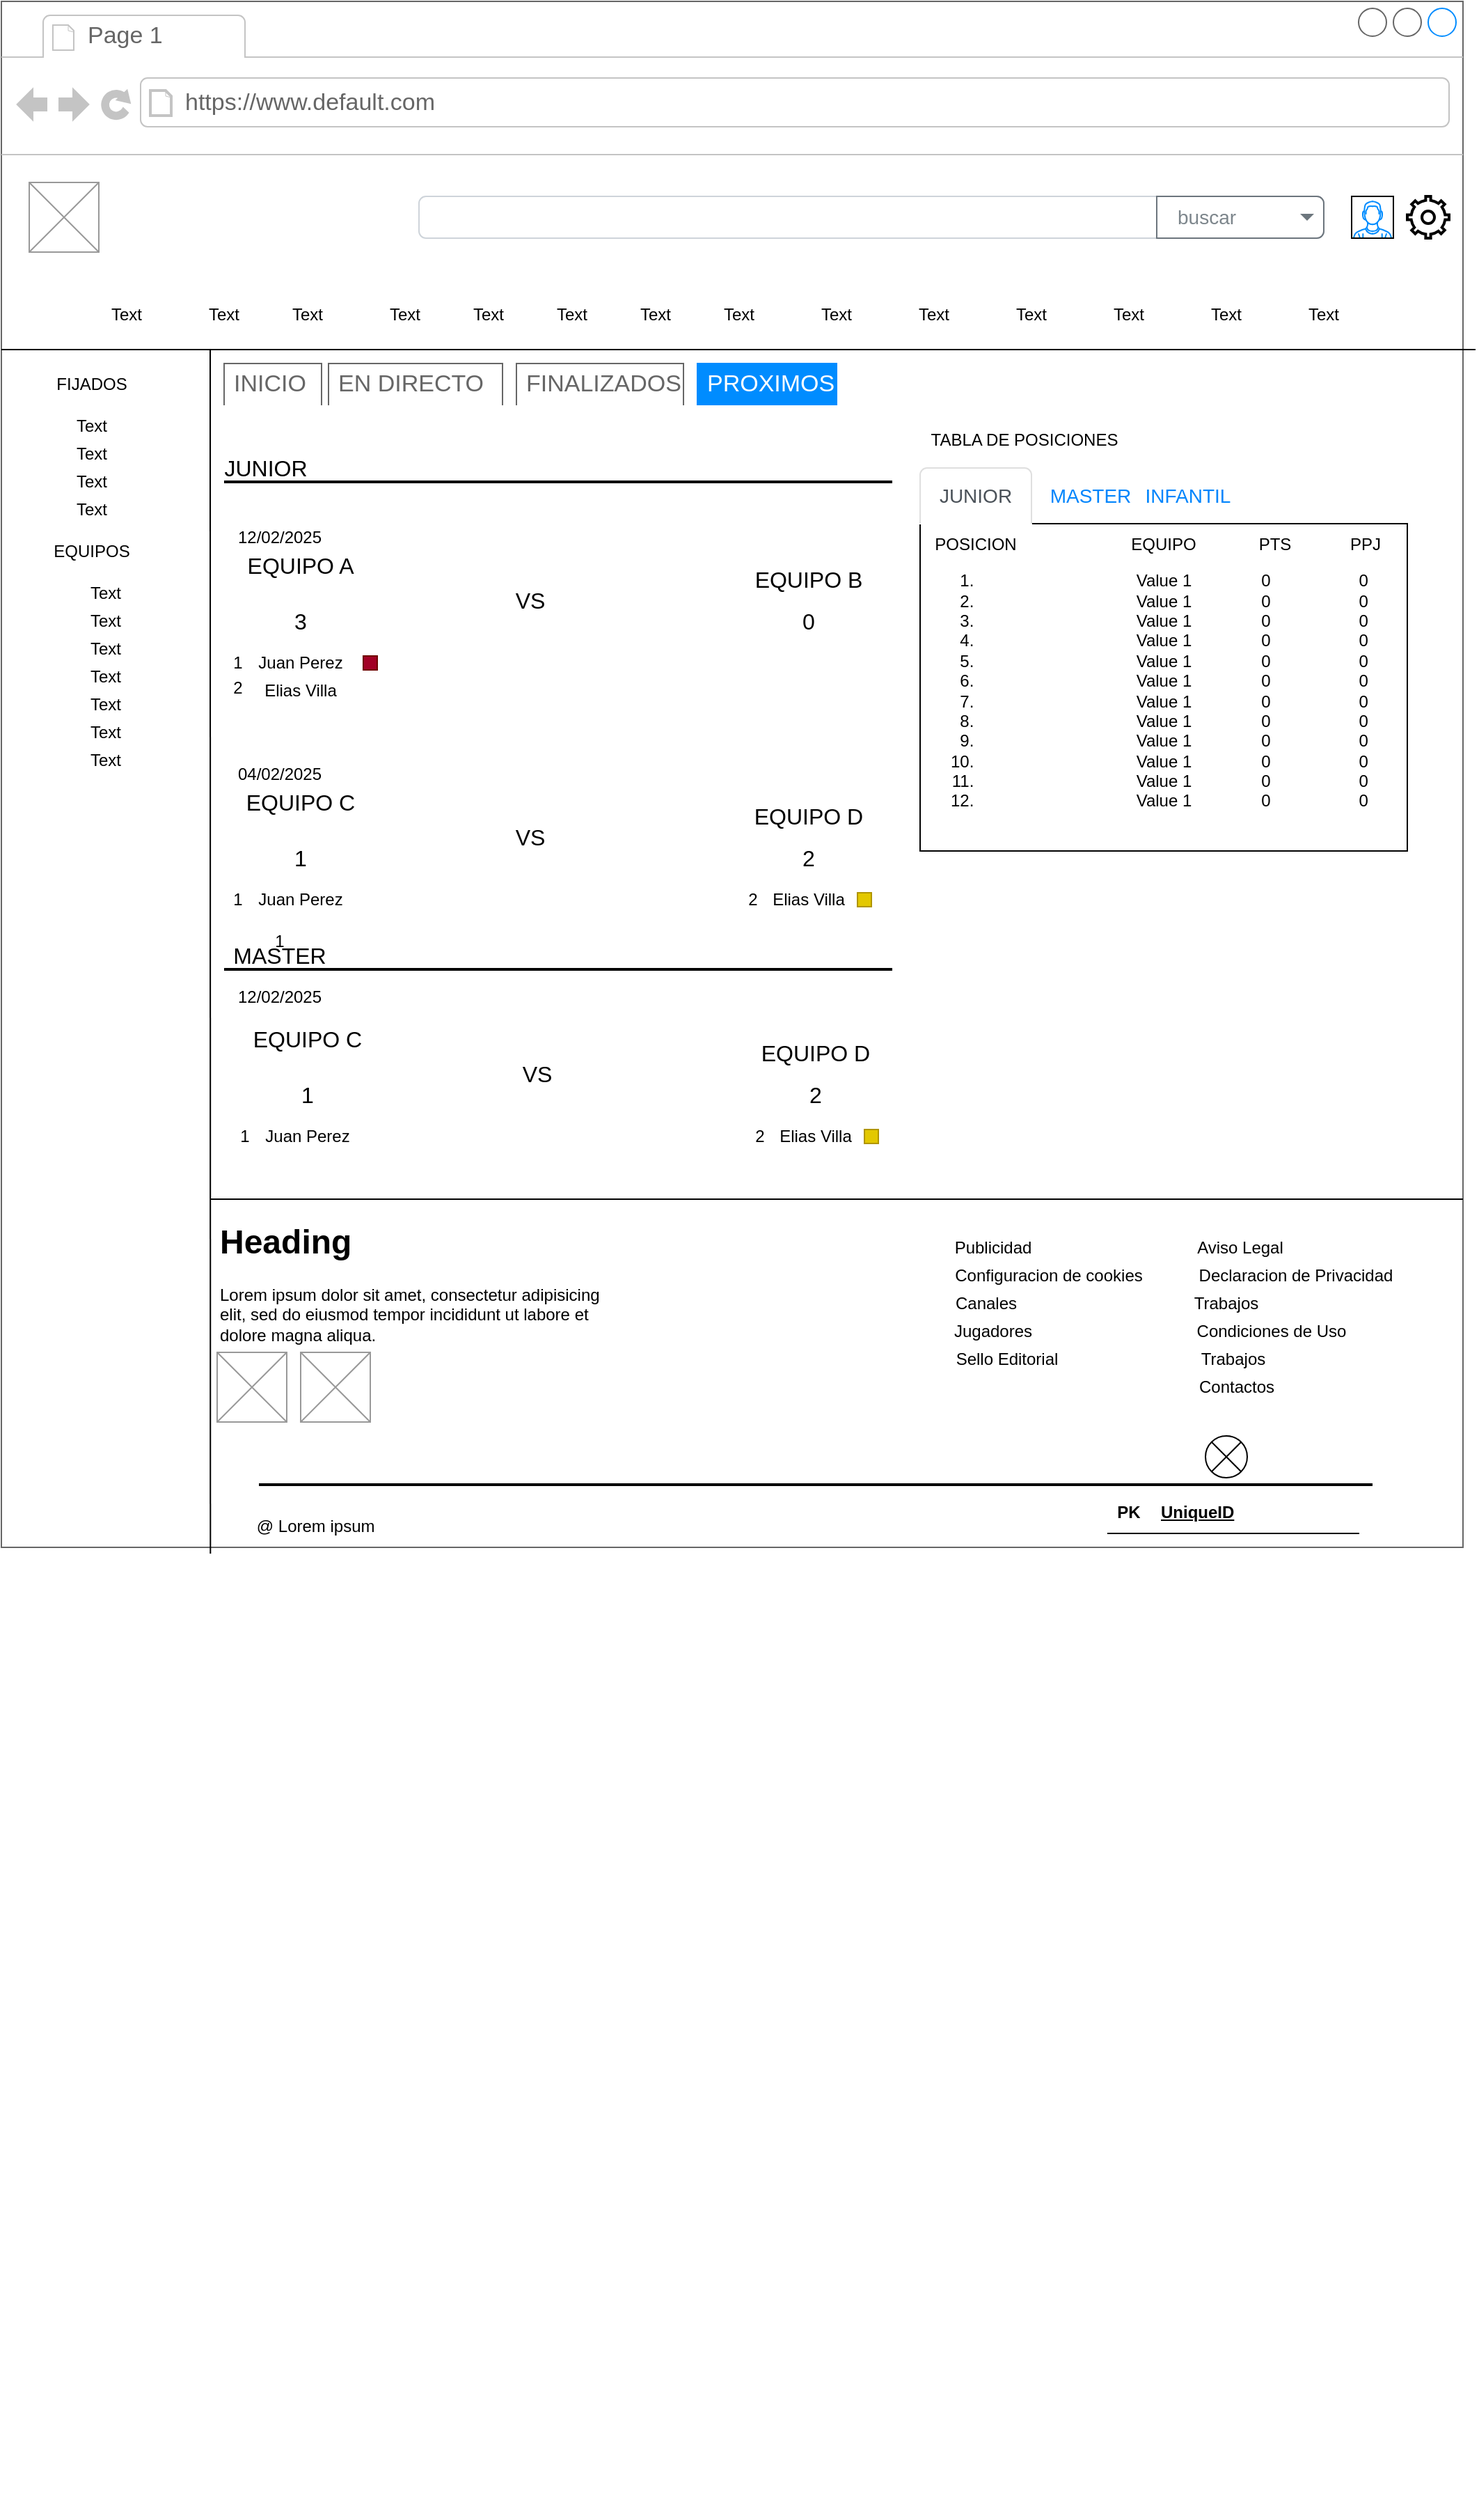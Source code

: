 <mxfile version="25.0.2">
  <diagram name="Page-1" id="2cc2dc42-3aac-f2a9-1cec-7a8b7cbee084">
    <mxGraphModel dx="1091" dy="688" grid="1" gridSize="10" guides="1" tooltips="1" connect="1" arrows="1" fold="1" page="1" pageScale="1" pageWidth="1100" pageHeight="850" background="#ffffff" math="0" shadow="0">
      <root>
        <mxCell id="0" />
        <mxCell id="1" parent="0" />
        <mxCell id="7026571954dc6520-1" value="" style="strokeWidth=1;shadow=0;dashed=0;align=center;html=1;shape=mxgraph.mockup.containers.browserWindow;rSize=0;strokeColor=#666666;mainText=,;recursiveResize=0;rounded=0;labelBackgroundColor=none;fontFamily=Verdana;fontSize=12" parent="1" vertex="1">
          <mxGeometry x="30" width="1050" height="1110" as="geometry" />
        </mxCell>
        <mxCell id="7026571954dc6520-2" value="Page 1" style="strokeWidth=1;shadow=0;dashed=0;align=center;html=1;shape=mxgraph.mockup.containers.anchor;fontSize=17;fontColor=#666666;align=left;" parent="7026571954dc6520-1" vertex="1">
          <mxGeometry x="60" y="12" width="110" height="26" as="geometry" />
        </mxCell>
        <mxCell id="7026571954dc6520-3" value="https://www.default.com" style="strokeWidth=1;shadow=0;dashed=0;align=center;html=1;shape=mxgraph.mockup.containers.anchor;rSize=0;fontSize=17;fontColor=#666666;align=left;" parent="7026571954dc6520-1" vertex="1">
          <mxGeometry x="130" y="60" width="250" height="26" as="geometry" />
        </mxCell>
        <mxCell id="J-Y7H0dTVJ3gCG0rteRI-6" value="" style="verticalLabelPosition=bottom;shadow=0;dashed=0;align=center;html=1;verticalAlign=top;strokeWidth=1;shape=mxgraph.mockup.graphics.simpleIcon;strokeColor=#999999;" parent="7026571954dc6520-1" vertex="1">
          <mxGeometry x="20" y="130" width="50" height="50" as="geometry" />
        </mxCell>
        <mxCell id="J-Y7H0dTVJ3gCG0rteRI-8" value="" style="html=1;shadow=0;dashed=0;shape=mxgraph.bootstrap.rrect;rSize=5;strokeColor=#CED4DA;html=1;whiteSpace=wrap;fillColor=#FFFFFF;fontColor=#7D868C;align=left;spacing=15;spacingLeft=40;fontSize=14;" parent="7026571954dc6520-1" vertex="1">
          <mxGeometry x="300" y="140" width="650" height="30" as="geometry" />
        </mxCell>
        <mxCell id="J-Y7H0dTVJ3gCG0rteRI-9" value="buscar" style="html=1;shadow=0;dashed=0;shape=mxgraph.bootstrap.rightButton;strokeColor=#6C757D;gradientColor=inherit;fontColor=inherit;fillColor=inherit;rSize=5;perimeter=none;whiteSpace=wrap;resizeHeight=1;fontSize=14;align=left;spacing=15;" parent="J-Y7H0dTVJ3gCG0rteRI-8" vertex="1">
          <mxGeometry x="1" width="120" height="30" relative="1" as="geometry">
            <mxPoint x="-120" as="offset" />
          </mxGeometry>
        </mxCell>
        <mxCell id="J-Y7H0dTVJ3gCG0rteRI-10" value="" style="shape=triangle;direction=south;fillColor=#6C767D;strokeColor=none;perimeter=none;" parent="J-Y7H0dTVJ3gCG0rteRI-9" vertex="1">
          <mxGeometry x="1" y="0.5" width="10" height="5" relative="1" as="geometry">
            <mxPoint x="-17" y="-2.5" as="offset" />
          </mxGeometry>
        </mxCell>
        <mxCell id="J-Y7H0dTVJ3gCG0rteRI-11" value="" style="html=1;verticalLabelPosition=bottom;align=center;labelBackgroundColor=#ffffff;verticalAlign=top;strokeWidth=2;shadow=0;dashed=0;shape=mxgraph.ios7.icons.settings;" parent="7026571954dc6520-1" vertex="1">
          <mxGeometry x="1010" y="140" width="30" height="30" as="geometry" />
        </mxCell>
        <mxCell id="J-Y7H0dTVJ3gCG0rteRI-12" value="" style="verticalLabelPosition=bottom;shadow=0;dashed=0;align=center;html=1;verticalAlign=top;strokeWidth=1;shape=mxgraph.mockup.containers.userMale;strokeColor2=#008cff;gradientColor=none;" parent="7026571954dc6520-1" vertex="1">
          <mxGeometry x="970" y="140" width="30" height="30" as="geometry" />
        </mxCell>
        <mxCell id="J-Y7H0dTVJ3gCG0rteRI-13" value="Text" style="text;html=1;align=center;verticalAlign=middle;whiteSpace=wrap;rounded=0;" parent="7026571954dc6520-1" vertex="1">
          <mxGeometry x="60" y="210" width="60" height="30" as="geometry" />
        </mxCell>
        <mxCell id="J-Y7H0dTVJ3gCG0rteRI-14" value="" style="endArrow=none;html=1;rounded=0;exitX=0.999;exitY=0.244;exitDx=0;exitDy=0;exitPerimeter=0;" parent="7026571954dc6520-1" edge="1">
          <mxGeometry width="50" height="50" relative="1" as="geometry">
            <mxPoint x="1059" y="250" as="sourcePoint" />
            <mxPoint y="250" as="targetPoint" />
          </mxGeometry>
        </mxCell>
        <mxCell id="J-Y7H0dTVJ3gCG0rteRI-15" value="Text" style="text;html=1;align=center;verticalAlign=middle;whiteSpace=wrap;rounded=0;" parent="7026571954dc6520-1" vertex="1">
          <mxGeometry x="130" y="210" width="60" height="30" as="geometry" />
        </mxCell>
        <mxCell id="J-Y7H0dTVJ3gCG0rteRI-16" value="Text" style="text;html=1;align=center;verticalAlign=middle;whiteSpace=wrap;rounded=0;" parent="7026571954dc6520-1" vertex="1">
          <mxGeometry x="190" y="210" width="60" height="30" as="geometry" />
        </mxCell>
        <mxCell id="J-Y7H0dTVJ3gCG0rteRI-17" value="Text" style="text;html=1;align=center;verticalAlign=middle;whiteSpace=wrap;rounded=0;" parent="7026571954dc6520-1" vertex="1">
          <mxGeometry x="260" y="210" width="60" height="30" as="geometry" />
        </mxCell>
        <mxCell id="J-Y7H0dTVJ3gCG0rteRI-18" value="Text" style="text;html=1;align=center;verticalAlign=middle;whiteSpace=wrap;rounded=0;" parent="7026571954dc6520-1" vertex="1">
          <mxGeometry x="320" y="210" width="60" height="30" as="geometry" />
        </mxCell>
        <mxCell id="J-Y7H0dTVJ3gCG0rteRI-19" value="Text" style="text;html=1;align=center;verticalAlign=middle;whiteSpace=wrap;rounded=0;" parent="7026571954dc6520-1" vertex="1">
          <mxGeometry x="380" y="210" width="60" height="30" as="geometry" />
        </mxCell>
        <mxCell id="J-Y7H0dTVJ3gCG0rteRI-20" value="Text" style="text;html=1;align=center;verticalAlign=middle;whiteSpace=wrap;rounded=0;" parent="7026571954dc6520-1" vertex="1">
          <mxGeometry x="440" y="210" width="60" height="30" as="geometry" />
        </mxCell>
        <mxCell id="J-Y7H0dTVJ3gCG0rteRI-21" value="Text" style="text;html=1;align=center;verticalAlign=middle;whiteSpace=wrap;rounded=0;" parent="7026571954dc6520-1" vertex="1">
          <mxGeometry x="500" y="210" width="60" height="30" as="geometry" />
        </mxCell>
        <mxCell id="J-Y7H0dTVJ3gCG0rteRI-22" value="Text" style="text;html=1;align=center;verticalAlign=middle;whiteSpace=wrap;rounded=0;" parent="7026571954dc6520-1" vertex="1">
          <mxGeometry x="570" y="210" width="60" height="30" as="geometry" />
        </mxCell>
        <mxCell id="J-Y7H0dTVJ3gCG0rteRI-23" value="Text" style="text;html=1;align=center;verticalAlign=middle;whiteSpace=wrap;rounded=0;" parent="7026571954dc6520-1" vertex="1">
          <mxGeometry x="640" y="210" width="60" height="30" as="geometry" />
        </mxCell>
        <mxCell id="J-Y7H0dTVJ3gCG0rteRI-24" value="Text" style="text;html=1;align=center;verticalAlign=middle;whiteSpace=wrap;rounded=0;" parent="7026571954dc6520-1" vertex="1">
          <mxGeometry x="710" y="210" width="60" height="30" as="geometry" />
        </mxCell>
        <mxCell id="J-Y7H0dTVJ3gCG0rteRI-47" value="Text" style="text;html=1;align=center;verticalAlign=middle;whiteSpace=wrap;rounded=0;" parent="7026571954dc6520-1" vertex="1">
          <mxGeometry x="780" y="210" width="60" height="30" as="geometry" />
        </mxCell>
        <mxCell id="J-Y7H0dTVJ3gCG0rteRI-48" value="Text" style="text;html=1;align=center;verticalAlign=middle;whiteSpace=wrap;rounded=0;" parent="7026571954dc6520-1" vertex="1">
          <mxGeometry x="850" y="210" width="60" height="30" as="geometry" />
        </mxCell>
        <mxCell id="J-Y7H0dTVJ3gCG0rteRI-49" value="Text" style="text;html=1;align=center;verticalAlign=middle;whiteSpace=wrap;rounded=0;" parent="7026571954dc6520-1" vertex="1">
          <mxGeometry x="920" y="210" width="60" height="30" as="geometry" />
        </mxCell>
        <mxCell id="J-Y7H0dTVJ3gCG0rteRI-50" value="" style="endArrow=none;html=1;rounded=0;exitX=0.143;exitY=1.004;exitDx=0;exitDy=0;exitPerimeter=0;" parent="7026571954dc6520-1" source="7026571954dc6520-1" edge="1">
          <mxGeometry width="50" height="50" relative="1" as="geometry">
            <mxPoint x="160" y="840" as="sourcePoint" />
            <mxPoint x="150" y="250" as="targetPoint" />
          </mxGeometry>
        </mxCell>
        <mxCell id="J-Y7H0dTVJ3gCG0rteRI-51" value="EQUIPOS" style="text;html=1;align=center;verticalAlign=middle;whiteSpace=wrap;rounded=0;" parent="7026571954dc6520-1" vertex="1">
          <mxGeometry x="35" y="380" width="60" height="30" as="geometry" />
        </mxCell>
        <mxCell id="J-Y7H0dTVJ3gCG0rteRI-52" value="FIJADOS" style="text;html=1;align=center;verticalAlign=middle;whiteSpace=wrap;rounded=0;" parent="7026571954dc6520-1" vertex="1">
          <mxGeometry x="35" y="260" width="60" height="30" as="geometry" />
        </mxCell>
        <mxCell id="J-Y7H0dTVJ3gCG0rteRI-53" value="Text" style="text;html=1;align=center;verticalAlign=middle;whiteSpace=wrap;rounded=0;" parent="7026571954dc6520-1" vertex="1">
          <mxGeometry x="35" y="290" width="60" height="30" as="geometry" />
        </mxCell>
        <mxCell id="J-Y7H0dTVJ3gCG0rteRI-54" value="Text" style="text;html=1;align=center;verticalAlign=middle;whiteSpace=wrap;rounded=0;" parent="7026571954dc6520-1" vertex="1">
          <mxGeometry x="35" y="310" width="60" height="30" as="geometry" />
        </mxCell>
        <mxCell id="J-Y7H0dTVJ3gCG0rteRI-55" value="Text" style="text;html=1;align=center;verticalAlign=middle;whiteSpace=wrap;rounded=0;" parent="7026571954dc6520-1" vertex="1">
          <mxGeometry x="35" y="330" width="60" height="30" as="geometry" />
        </mxCell>
        <mxCell id="J-Y7H0dTVJ3gCG0rteRI-56" value="Text" style="text;html=1;align=center;verticalAlign=middle;whiteSpace=wrap;rounded=0;" parent="7026571954dc6520-1" vertex="1">
          <mxGeometry x="35" y="350" width="60" height="30" as="geometry" />
        </mxCell>
        <mxCell id="J-Y7H0dTVJ3gCG0rteRI-57" value="Text" style="text;html=1;align=center;verticalAlign=middle;whiteSpace=wrap;rounded=0;" parent="7026571954dc6520-1" vertex="1">
          <mxGeometry x="45" y="410" width="60" height="30" as="geometry" />
        </mxCell>
        <mxCell id="J-Y7H0dTVJ3gCG0rteRI-58" value="Text" style="text;html=1;align=center;verticalAlign=middle;whiteSpace=wrap;rounded=0;" parent="7026571954dc6520-1" vertex="1">
          <mxGeometry x="45" y="430" width="60" height="30" as="geometry" />
        </mxCell>
        <mxCell id="J-Y7H0dTVJ3gCG0rteRI-59" value="Text" style="text;html=1;align=center;verticalAlign=middle;whiteSpace=wrap;rounded=0;" parent="7026571954dc6520-1" vertex="1">
          <mxGeometry x="45" y="450" width="60" height="30" as="geometry" />
        </mxCell>
        <mxCell id="J-Y7H0dTVJ3gCG0rteRI-60" value="Text" style="text;html=1;align=center;verticalAlign=middle;whiteSpace=wrap;rounded=0;" parent="7026571954dc6520-1" vertex="1">
          <mxGeometry x="45" y="470" width="60" height="30" as="geometry" />
        </mxCell>
        <mxCell id="J-Y7H0dTVJ3gCG0rteRI-61" value="Text" style="text;html=1;align=center;verticalAlign=middle;whiteSpace=wrap;rounded=0;" parent="7026571954dc6520-1" vertex="1">
          <mxGeometry x="45" y="490" width="60" height="30" as="geometry" />
        </mxCell>
        <mxCell id="J-Y7H0dTVJ3gCG0rteRI-62" value="Text" style="text;html=1;align=center;verticalAlign=middle;whiteSpace=wrap;rounded=0;" parent="7026571954dc6520-1" vertex="1">
          <mxGeometry x="45" y="510" width="60" height="30" as="geometry" />
        </mxCell>
        <mxCell id="J-Y7H0dTVJ3gCG0rteRI-63" value="Text" style="text;html=1;align=center;verticalAlign=middle;whiteSpace=wrap;rounded=0;" parent="7026571954dc6520-1" vertex="1">
          <mxGeometry x="45" y="530" width="60" height="30" as="geometry" />
        </mxCell>
        <mxCell id="J-Y7H0dTVJ3gCG0rteRI-110" value="INICIO" style="strokeWidth=1;shadow=0;dashed=0;align=center;html=1;shape=mxgraph.mockup.forms.uRect;fontSize=17;fontColor=#666666;align=left;spacingLeft=5;strokeColor=#666666;" parent="7026571954dc6520-1" vertex="1">
          <mxGeometry x="160" y="260" width="70" height="30" as="geometry" />
        </mxCell>
        <mxCell id="J-Y7H0dTVJ3gCG0rteRI-111" value="PROXIMOS" style="strokeWidth=1;shadow=0;dashed=0;align=center;html=1;shape=mxgraph.mockup.forms.uRect;fontSize=17;fontColor=#ffffff;align=left;spacingLeft=5;strokeColor=#008cff;fillColor=#008cff;" parent="7026571954dc6520-1" vertex="1">
          <mxGeometry x="500" y="260" width="100" height="30" as="geometry" />
        </mxCell>
        <mxCell id="J-Y7H0dTVJ3gCG0rteRI-112" value="EN DIRECTO" style="strokeWidth=1;shadow=0;dashed=0;align=center;html=1;shape=mxgraph.mockup.forms.uRect;fontSize=17;fontColor=#666666;align=left;spacingLeft=5;strokeColor=#666666;" parent="7026571954dc6520-1" vertex="1">
          <mxGeometry x="235" y="260" width="125" height="30" as="geometry" />
        </mxCell>
        <mxCell id="J-Y7H0dTVJ3gCG0rteRI-113" value="FINALIZADOS" style="strokeWidth=1;shadow=0;dashed=0;align=center;html=1;shape=mxgraph.mockup.forms.uRect;fontSize=17;fontColor=#666666;align=left;spacingLeft=5;strokeColor=#666666;" parent="7026571954dc6520-1" vertex="1">
          <mxGeometry x="370" y="260" width="120" height="30" as="geometry" />
        </mxCell>
        <mxCell id="J-Y7H0dTVJ3gCG0rteRI-121" value="" style="rounded=0;whiteSpace=wrap;html=1;" parent="7026571954dc6520-1" vertex="1">
          <mxGeometry x="660" y="375" width="350" height="235" as="geometry" />
        </mxCell>
        <mxCell id="J-Y7H0dTVJ3gCG0rteRI-122" value="TABLA DE POSICIONES" style="text;html=1;align=center;verticalAlign=middle;whiteSpace=wrap;rounded=0;" parent="7026571954dc6520-1" vertex="1">
          <mxGeometry x="660" y="300" width="150" height="30" as="geometry" />
        </mxCell>
        <mxCell id="J-Y7H0dTVJ3gCG0rteRI-125" value="INFANTIL" style="strokeColor=none;fillColor=none;rSize=5;perimeter=none;whiteSpace=wrap;resizeWidth=1;align=center;spacing=20;fontSize=14;fontColor=#0085FC;" parent="7026571954dc6520-1" vertex="1">
          <mxGeometry x="820" y="335" width="65" height="40" as="geometry" />
        </mxCell>
        <mxCell id="J-Y7H0dTVJ3gCG0rteRI-124" value="MASTER" style="strokeColor=none;fillColor=none;rSize=5;perimeter=none;whiteSpace=wrap;resizeWidth=1;align=center;spacing=20;fontSize=14;fontColor=#0085FC;" parent="7026571954dc6520-1" vertex="1">
          <mxGeometry x="745" y="335" width="75" height="40" as="geometry" />
        </mxCell>
        <mxCell id="J-Y7H0dTVJ3gCG0rteRI-123" value="JUNIOR" style="html=1;shadow=0;dashed=0;shape=mxgraph.bootstrap.tabTop;strokeColor=#DFDFDF;fillColor=#ffffff;rSize=5;perimeter=none;whiteSpace=wrap;resizeWidth=1;align=center;spacing=20;fontSize=14;fontColor=#4B5259;" parent="7026571954dc6520-1" vertex="1">
          <mxGeometry x="660" y="335" width="80" height="40" as="geometry" />
        </mxCell>
        <mxCell id="J-Y7H0dTVJ3gCG0rteRI-128" value="&lt;ol&gt;&lt;li&gt;&amp;nbsp; &amp;nbsp; &amp;nbsp; &amp;nbsp; &amp;nbsp; &amp;nbsp; &amp;nbsp; &amp;nbsp; &amp;nbsp; &amp;nbsp; &amp;nbsp; &amp;nbsp; &amp;nbsp; &amp;nbsp; &amp;nbsp; &amp;nbsp; &amp;nbsp; Value 1&amp;nbsp; &amp;nbsp; &amp;nbsp; &amp;nbsp; &amp;nbsp; &amp;nbsp; &amp;nbsp; &amp;nbsp;0&amp;nbsp; &amp;nbsp; &amp;nbsp; &amp;nbsp; &amp;nbsp; &amp;nbsp; &amp;nbsp; &amp;nbsp; &amp;nbsp; &amp;nbsp;0&amp;nbsp;&amp;nbsp;&lt;/li&gt;&lt;li&gt;&amp;nbsp; &amp;nbsp; &amp;nbsp; &amp;nbsp; &amp;nbsp; &amp;nbsp; &amp;nbsp; &amp;nbsp; &amp;nbsp; &amp;nbsp; &amp;nbsp; &amp;nbsp; &amp;nbsp; &amp;nbsp; &amp;nbsp; &amp;nbsp; &amp;nbsp; Value 1&amp;nbsp; &amp;nbsp; &amp;nbsp; &amp;nbsp; &amp;nbsp; &amp;nbsp; &amp;nbsp; &amp;nbsp;0&amp;nbsp; &amp;nbsp; &amp;nbsp; &amp;nbsp; &amp;nbsp; &amp;nbsp; &amp;nbsp; &amp;nbsp; &amp;nbsp; &amp;nbsp;0&lt;br&gt;&lt;/li&gt;&lt;li&gt;&amp;nbsp; &amp;nbsp; &amp;nbsp; &amp;nbsp; &amp;nbsp; &amp;nbsp; &amp;nbsp; &amp;nbsp; &amp;nbsp; &amp;nbsp; &amp;nbsp; &amp;nbsp; &amp;nbsp; &amp;nbsp; &amp;nbsp; &amp;nbsp; &amp;nbsp; Value 1&amp;nbsp; &amp;nbsp; &amp;nbsp; &amp;nbsp; &amp;nbsp; &amp;nbsp; &amp;nbsp; &amp;nbsp;0&amp;nbsp; &amp;nbsp; &amp;nbsp; &amp;nbsp; &amp;nbsp; &amp;nbsp; &amp;nbsp; &amp;nbsp; &amp;nbsp; &amp;nbsp;0&lt;br&gt;&lt;/li&gt;&lt;li&gt;&amp;nbsp; &amp;nbsp; &amp;nbsp; &amp;nbsp; &amp;nbsp; &amp;nbsp; &amp;nbsp; &amp;nbsp; &amp;nbsp; &amp;nbsp; &amp;nbsp; &amp;nbsp; &amp;nbsp; &amp;nbsp; &amp;nbsp; &amp;nbsp; &amp;nbsp; Value 1&amp;nbsp; &amp;nbsp; &amp;nbsp; &amp;nbsp; &amp;nbsp; &amp;nbsp; &amp;nbsp; &amp;nbsp;0&amp;nbsp; &amp;nbsp; &amp;nbsp; &amp;nbsp; &amp;nbsp; &amp;nbsp; &amp;nbsp; &amp;nbsp; &amp;nbsp; &amp;nbsp;0&lt;br&gt;&lt;/li&gt;&lt;li&gt;&amp;nbsp; &amp;nbsp; &amp;nbsp; &amp;nbsp; &amp;nbsp; &amp;nbsp; &amp;nbsp; &amp;nbsp; &amp;nbsp; &amp;nbsp; &amp;nbsp; &amp;nbsp; &amp;nbsp; &amp;nbsp; &amp;nbsp; &amp;nbsp; &amp;nbsp; Value 1&amp;nbsp; &amp;nbsp; &amp;nbsp; &amp;nbsp; &amp;nbsp; &amp;nbsp; &amp;nbsp; &amp;nbsp;0&amp;nbsp; &amp;nbsp; &amp;nbsp; &amp;nbsp; &amp;nbsp; &amp;nbsp; &amp;nbsp; &amp;nbsp; &amp;nbsp; &amp;nbsp;0&lt;br&gt;&lt;/li&gt;&lt;li&gt;&amp;nbsp; &amp;nbsp; &amp;nbsp; &amp;nbsp; &amp;nbsp; &amp;nbsp; &amp;nbsp; &amp;nbsp; &amp;nbsp; &amp;nbsp; &amp;nbsp; &amp;nbsp; &amp;nbsp; &amp;nbsp; &amp;nbsp; &amp;nbsp; &amp;nbsp; Value 1&amp;nbsp; &amp;nbsp; &amp;nbsp; &amp;nbsp; &amp;nbsp; &amp;nbsp; &amp;nbsp; &amp;nbsp;0&amp;nbsp; &amp;nbsp; &amp;nbsp; &amp;nbsp; &amp;nbsp; &amp;nbsp; &amp;nbsp; &amp;nbsp; &amp;nbsp; &amp;nbsp;0&lt;br&gt;&lt;/li&gt;&lt;li&gt;&amp;nbsp; &amp;nbsp; &amp;nbsp; &amp;nbsp; &amp;nbsp; &amp;nbsp; &amp;nbsp; &amp;nbsp; &amp;nbsp; &amp;nbsp; &amp;nbsp; &amp;nbsp; &amp;nbsp; &amp;nbsp; &amp;nbsp; &amp;nbsp; &amp;nbsp; Value 1&amp;nbsp; &amp;nbsp; &amp;nbsp; &amp;nbsp; &amp;nbsp; &amp;nbsp; &amp;nbsp; &amp;nbsp;0&amp;nbsp; &amp;nbsp; &amp;nbsp; &amp;nbsp; &amp;nbsp; &amp;nbsp; &amp;nbsp; &amp;nbsp; &amp;nbsp; &amp;nbsp;0&lt;br&gt;&lt;/li&gt;&lt;li&gt;&amp;nbsp; &amp;nbsp; &amp;nbsp; &amp;nbsp; &amp;nbsp; &amp;nbsp; &amp;nbsp; &amp;nbsp; &amp;nbsp; &amp;nbsp; &amp;nbsp; &amp;nbsp; &amp;nbsp; &amp;nbsp; &amp;nbsp; &amp;nbsp; &amp;nbsp; Value 1&amp;nbsp; &amp;nbsp; &amp;nbsp; &amp;nbsp; &amp;nbsp; &amp;nbsp; &amp;nbsp; &amp;nbsp;0&amp;nbsp; &amp;nbsp; &amp;nbsp; &amp;nbsp; &amp;nbsp; &amp;nbsp; &amp;nbsp; &amp;nbsp; &amp;nbsp; &amp;nbsp;0&lt;br&gt;&lt;/li&gt;&lt;li&gt;&amp;nbsp; &amp;nbsp; &amp;nbsp; &amp;nbsp; &amp;nbsp; &amp;nbsp; &amp;nbsp; &amp;nbsp; &amp;nbsp; &amp;nbsp; &amp;nbsp; &amp;nbsp; &amp;nbsp; &amp;nbsp; &amp;nbsp; &amp;nbsp; &amp;nbsp; Value 1&amp;nbsp; &amp;nbsp; &amp;nbsp; &amp;nbsp; &amp;nbsp; &amp;nbsp; &amp;nbsp; &amp;nbsp;0&amp;nbsp; &amp;nbsp; &amp;nbsp; &amp;nbsp; &amp;nbsp; &amp;nbsp; &amp;nbsp; &amp;nbsp; &amp;nbsp; &amp;nbsp;0&lt;br&gt;&lt;/li&gt;&lt;li&gt;&amp;nbsp; &amp;nbsp; &amp;nbsp; &amp;nbsp; &amp;nbsp; &amp;nbsp; &amp;nbsp; &amp;nbsp; &amp;nbsp; &amp;nbsp; &amp;nbsp; &amp;nbsp; &amp;nbsp; &amp;nbsp; &amp;nbsp; &amp;nbsp; &amp;nbsp; Value 1&amp;nbsp; &amp;nbsp; &amp;nbsp; &amp;nbsp; &amp;nbsp; &amp;nbsp; &amp;nbsp; &amp;nbsp;0&amp;nbsp; &amp;nbsp; &amp;nbsp; &amp;nbsp; &amp;nbsp; &amp;nbsp; &amp;nbsp; &amp;nbsp; &amp;nbsp; &amp;nbsp;0&lt;br&gt;&lt;/li&gt;&lt;li&gt;&amp;nbsp; &amp;nbsp; &amp;nbsp; &amp;nbsp; &amp;nbsp; &amp;nbsp; &amp;nbsp; &amp;nbsp; &amp;nbsp; &amp;nbsp; &amp;nbsp; &amp;nbsp; &amp;nbsp; &amp;nbsp; &amp;nbsp; &amp;nbsp; &amp;nbsp; Value 1&amp;nbsp; &amp;nbsp; &amp;nbsp; &amp;nbsp; &amp;nbsp; &amp;nbsp; &amp;nbsp; &amp;nbsp;0&amp;nbsp; &amp;nbsp; &amp;nbsp; &amp;nbsp; &amp;nbsp; &amp;nbsp; &amp;nbsp; &amp;nbsp; &amp;nbsp; &amp;nbsp;0&lt;br&gt;&lt;/li&gt;&lt;li&gt;&amp;nbsp; &amp;nbsp; &amp;nbsp; &amp;nbsp; &amp;nbsp; &amp;nbsp; &amp;nbsp; &amp;nbsp; &amp;nbsp; &amp;nbsp; &amp;nbsp; &amp;nbsp; &amp;nbsp; &amp;nbsp; &amp;nbsp; &amp;nbsp; &amp;nbsp; Value 1&amp;nbsp; &amp;nbsp; &amp;nbsp; &amp;nbsp; &amp;nbsp; &amp;nbsp; &amp;nbsp; &amp;nbsp;0&amp;nbsp; &amp;nbsp; &amp;nbsp; &amp;nbsp; &amp;nbsp; &amp;nbsp; &amp;nbsp; &amp;nbsp; &amp;nbsp; &amp;nbsp;0&lt;br&gt;&lt;/li&gt;&lt;/ol&gt;" style="text;strokeColor=none;fillColor=none;html=1;whiteSpace=wrap;verticalAlign=middle;overflow=hidden;" parent="7026571954dc6520-1" vertex="1">
          <mxGeometry x="660" y="380" width="340" height="230" as="geometry" />
        </mxCell>
        <mxCell id="J-Y7H0dTVJ3gCG0rteRI-129" value="POSICION" style="text;html=1;align=center;verticalAlign=middle;whiteSpace=wrap;rounded=0;" parent="7026571954dc6520-1" vertex="1">
          <mxGeometry x="670" y="375" width="60" height="30" as="geometry" />
        </mxCell>
        <mxCell id="J-Y7H0dTVJ3gCG0rteRI-130" value="EQUIPO" style="text;html=1;align=center;verticalAlign=middle;whiteSpace=wrap;rounded=0;" parent="7026571954dc6520-1" vertex="1">
          <mxGeometry x="805" y="375" width="60" height="30" as="geometry" />
        </mxCell>
        <mxCell id="J-Y7H0dTVJ3gCG0rteRI-131" value="PTS" style="text;html=1;align=center;verticalAlign=middle;whiteSpace=wrap;rounded=0;" parent="7026571954dc6520-1" vertex="1">
          <mxGeometry x="885" y="375" width="60" height="30" as="geometry" />
        </mxCell>
        <mxCell id="J-Y7H0dTVJ3gCG0rteRI-132" value="PPJ" style="text;html=1;align=center;verticalAlign=middle;whiteSpace=wrap;rounded=0;" parent="7026571954dc6520-1" vertex="1">
          <mxGeometry x="950" y="375" width="60" height="30" as="geometry" />
        </mxCell>
        <mxCell id="J-Y7H0dTVJ3gCG0rteRI-245" value="" style="endArrow=none;html=1;rounded=0;" parent="7026571954dc6520-1" edge="1">
          <mxGeometry width="50" height="50" relative="1" as="geometry">
            <mxPoint x="150" y="860" as="sourcePoint" />
            <mxPoint x="1050" y="860" as="targetPoint" />
          </mxGeometry>
        </mxCell>
        <mxCell id="J-Y7H0dTVJ3gCG0rteRI-247" value="&lt;h1 style=&quot;margin-top: 0px;&quot;&gt;Heading&lt;/h1&gt;&lt;p&gt;Lorem ipsum dolor sit amet, consectetur adipisicing elit, sed do eiusmod tempor incididunt ut labore et dolore magna aliqua.&lt;/p&gt;" style="text;html=1;whiteSpace=wrap;overflow=hidden;rounded=0;" parent="7026571954dc6520-1" vertex="1">
          <mxGeometry x="155" y="870" width="280" height="120" as="geometry" />
        </mxCell>
        <mxCell id="J-Y7H0dTVJ3gCG0rteRI-248" value="" style="verticalLabelPosition=bottom;shadow=0;dashed=0;align=center;html=1;verticalAlign=top;strokeWidth=1;shape=mxgraph.mockup.graphics.simpleIcon;strokeColor=#999999;" parent="7026571954dc6520-1" vertex="1">
          <mxGeometry x="155" y="970" width="50" height="50" as="geometry" />
        </mxCell>
        <mxCell id="J-Y7H0dTVJ3gCG0rteRI-249" value="" style="verticalLabelPosition=bottom;shadow=0;dashed=0;align=center;html=1;verticalAlign=top;strokeWidth=1;shape=mxgraph.mockup.graphics.simpleIcon;strokeColor=#999999;" parent="7026571954dc6520-1" vertex="1">
          <mxGeometry x="215" y="970" width="50" height="50" as="geometry" />
        </mxCell>
        <mxCell id="J-Y7H0dTVJ3gCG0rteRI-251" value="Publicidad" style="text;html=1;align=center;verticalAlign=middle;whiteSpace=wrap;rounded=0;" parent="7026571954dc6520-1" vertex="1">
          <mxGeometry x="680" y="880" width="65" height="30" as="geometry" />
        </mxCell>
        <mxCell id="J-Y7H0dTVJ3gCG0rteRI-252" value="Configuracion de cookies" style="text;html=1;align=center;verticalAlign=middle;whiteSpace=wrap;rounded=0;" parent="7026571954dc6520-1" vertex="1">
          <mxGeometry x="680" y="900" width="145" height="30" as="geometry" />
        </mxCell>
        <mxCell id="J-Y7H0dTVJ3gCG0rteRI-253" value="Canales" style="text;html=1;align=center;verticalAlign=middle;whiteSpace=wrap;rounded=0;" parent="7026571954dc6520-1" vertex="1">
          <mxGeometry x="680" y="920" width="55" height="30" as="geometry" />
        </mxCell>
        <mxCell id="J-Y7H0dTVJ3gCG0rteRI-254" value="Jugadores" style="text;html=1;align=center;verticalAlign=middle;whiteSpace=wrap;rounded=0;" parent="7026571954dc6520-1" vertex="1">
          <mxGeometry x="680" y="940" width="65" height="30" as="geometry" />
        </mxCell>
        <mxCell id="J-Y7H0dTVJ3gCG0rteRI-255" value="Sello Editorial" style="text;html=1;align=center;verticalAlign=middle;whiteSpace=wrap;rounded=0;" parent="7026571954dc6520-1" vertex="1">
          <mxGeometry x="680" y="960" width="85" height="30" as="geometry" />
        </mxCell>
        <mxCell id="J-Y7H0dTVJ3gCG0rteRI-256" value="Aviso Legal" style="text;html=1;align=center;verticalAlign=middle;whiteSpace=wrap;rounded=0;" parent="7026571954dc6520-1" vertex="1">
          <mxGeometry x="855" y="880" width="70" height="30" as="geometry" />
        </mxCell>
        <mxCell id="J-Y7H0dTVJ3gCG0rteRI-257" value="Declaracion de Privacidad" style="text;html=1;align=center;verticalAlign=middle;whiteSpace=wrap;rounded=0;" parent="7026571954dc6520-1" vertex="1">
          <mxGeometry x="855" y="900" width="150" height="30" as="geometry" />
        </mxCell>
        <mxCell id="J-Y7H0dTVJ3gCG0rteRI-258" value="Trabajos" style="text;html=1;align=center;verticalAlign=middle;whiteSpace=wrap;rounded=0;" parent="7026571954dc6520-1" vertex="1">
          <mxGeometry x="855" y="920" width="50" height="30" as="geometry" />
        </mxCell>
        <mxCell id="J-Y7H0dTVJ3gCG0rteRI-259" value="Condiciones de Uso" style="text;html=1;align=center;verticalAlign=middle;whiteSpace=wrap;rounded=0;" parent="7026571954dc6520-1" vertex="1">
          <mxGeometry x="855" y="940" width="115" height="30" as="geometry" />
        </mxCell>
        <mxCell id="J-Y7H0dTVJ3gCG0rteRI-260" value="Trabajos" style="text;html=1;align=center;verticalAlign=middle;whiteSpace=wrap;rounded=0;" parent="7026571954dc6520-1" vertex="1">
          <mxGeometry x="860" y="960" width="50" height="30" as="geometry" />
        </mxCell>
        <mxCell id="J-Y7H0dTVJ3gCG0rteRI-261" value="Contactos" style="text;html=1;align=center;verticalAlign=middle;whiteSpace=wrap;rounded=0;" parent="7026571954dc6520-1" vertex="1">
          <mxGeometry x="860" y="980" width="55" height="30" as="geometry" />
        </mxCell>
        <mxCell id="J-Y7H0dTVJ3gCG0rteRI-262" value="" style="verticalLabelPosition=bottom;verticalAlign=top;html=1;shape=mxgraph.flowchart.or;" parent="7026571954dc6520-1" vertex="1">
          <mxGeometry x="865" y="1030" width="30" height="30" as="geometry" />
        </mxCell>
        <mxCell id="J-Y7H0dTVJ3gCG0rteRI-263" value="" style="line;strokeWidth=2;html=1;" parent="7026571954dc6520-1" vertex="1">
          <mxGeometry x="185" y="1060" width="800" height="10" as="geometry" />
        </mxCell>
        <mxCell id="J-Y7H0dTVJ3gCG0rteRI-264" value="&lt;span style=&quot;text-align: left;&quot;&gt;@ Lorem ipsum&amp;nbsp;&lt;/span&gt;" style="text;html=1;align=center;verticalAlign=middle;whiteSpace=wrap;rounded=0;" parent="7026571954dc6520-1" vertex="1">
          <mxGeometry x="180" y="1080" width="95" height="30" as="geometry" />
        </mxCell>
        <mxCell id="J-Y7H0dTVJ3gCG0rteRI-265" value="" style="shape=table;startSize=0;container=1;collapsible=1;childLayout=tableLayout;fixedRows=1;rowLines=0;fontStyle=0;align=center;resizeLast=1;strokeColor=none;fillColor=none;collapsible=0;" parent="7026571954dc6520-1" vertex="1">
          <mxGeometry x="795" y="1070" width="180" height="30" as="geometry" />
        </mxCell>
        <mxCell id="J-Y7H0dTVJ3gCG0rteRI-266" value="" style="shape=tableRow;horizontal=0;startSize=0;swimlaneHead=0;swimlaneBody=0;fillColor=none;collapsible=0;dropTarget=0;points=[[0,0.5],[1,0.5]];portConstraint=eastwest;top=0;left=0;right=0;bottom=1;" parent="J-Y7H0dTVJ3gCG0rteRI-265" vertex="1">
          <mxGeometry width="180" height="30" as="geometry" />
        </mxCell>
        <mxCell id="J-Y7H0dTVJ3gCG0rteRI-267" value="PK" style="shape=partialRectangle;connectable=0;fillColor=none;top=0;left=0;bottom=0;right=0;fontStyle=1;overflow=hidden;whiteSpace=wrap;html=1;" parent="J-Y7H0dTVJ3gCG0rteRI-266" vertex="1">
          <mxGeometry width="30" height="30" as="geometry">
            <mxRectangle width="30" height="30" as="alternateBounds" />
          </mxGeometry>
        </mxCell>
        <mxCell id="J-Y7H0dTVJ3gCG0rteRI-268" value="UniqueID" style="shape=partialRectangle;connectable=0;fillColor=none;top=0;left=0;bottom=0;right=0;align=left;spacingLeft=6;fontStyle=5;overflow=hidden;whiteSpace=wrap;html=1;" parent="J-Y7H0dTVJ3gCG0rteRI-266" vertex="1">
          <mxGeometry x="30" width="150" height="30" as="geometry">
            <mxRectangle width="150" height="30" as="alternateBounds" />
          </mxGeometry>
        </mxCell>
        <mxCell id="J-Y7H0dTVJ3gCG0rteRI-281" value="&lt;h1 style=&quot;margin-top: 0px;&quot;&gt;&lt;br&gt;&lt;/h1&gt;" style="text;html=1;whiteSpace=wrap;overflow=hidden;rounded=0;" parent="7026571954dc6520-1" vertex="1">
          <mxGeometry x="230" y="1660" width="180" height="120" as="geometry" />
        </mxCell>
        <mxCell id="J-Y7H0dTVJ3gCG0rteRI-283" value="&lt;h1 style=&quot;margin-top: 0px;&quot;&gt;&lt;br&gt;&lt;/h1&gt;" style="text;html=1;whiteSpace=wrap;overflow=hidden;rounded=0;" parent="7026571954dc6520-1" vertex="1">
          <mxGeometry x="435" y="1670" width="180" height="120" as="geometry" />
        </mxCell>
        <mxCell id="Oz8TfK4kT-FRKvT7_30r-1" value="&lt;font style=&quot;font-size: 16px;&quot;&gt;JUNIOR&lt;/font&gt;" style="text;html=1;align=center;verticalAlign=middle;whiteSpace=wrap;rounded=0;" vertex="1" parent="7026571954dc6520-1">
          <mxGeometry x="160" y="320" width="60" height="30" as="geometry" />
        </mxCell>
        <mxCell id="Oz8TfK4kT-FRKvT7_30r-2" value="" style="line;strokeWidth=2;html=1;" vertex="1" parent="7026571954dc6520-1">
          <mxGeometry x="160" y="340" width="480" height="10" as="geometry" />
        </mxCell>
        <mxCell id="Oz8TfK4kT-FRKvT7_30r-3" value="&lt;font style=&quot;font-size: 16px;&quot;&gt;EQUIPO A&lt;/font&gt;" style="text;html=1;align=center;verticalAlign=middle;whiteSpace=wrap;rounded=0;" vertex="1" parent="7026571954dc6520-1">
          <mxGeometry x="170" y="390" width="90" height="30" as="geometry" />
        </mxCell>
        <mxCell id="Oz8TfK4kT-FRKvT7_30r-4" value="&lt;font style=&quot;font-size: 16px;&quot;&gt;EQUIPO B&lt;/font&gt;" style="text;html=1;align=center;verticalAlign=middle;whiteSpace=wrap;rounded=0;" vertex="1" parent="7026571954dc6520-1">
          <mxGeometry x="535" y="400" width="90" height="30" as="geometry" />
        </mxCell>
        <mxCell id="Oz8TfK4kT-FRKvT7_30r-5" value="&lt;font style=&quot;font-size: 16px;&quot;&gt;3&lt;/font&gt;" style="text;html=1;align=center;verticalAlign=middle;whiteSpace=wrap;rounded=0;" vertex="1" parent="7026571954dc6520-1">
          <mxGeometry x="170" y="430" width="90" height="30" as="geometry" />
        </mxCell>
        <mxCell id="Oz8TfK4kT-FRKvT7_30r-6" value="&lt;font style=&quot;font-size: 16px;&quot;&gt;0&lt;/font&gt;" style="text;html=1;align=center;verticalAlign=middle;whiteSpace=wrap;rounded=0;" vertex="1" parent="7026571954dc6520-1">
          <mxGeometry x="535" y="430" width="90" height="30" as="geometry" />
        </mxCell>
        <mxCell id="Oz8TfK4kT-FRKvT7_30r-7" value="&lt;font style=&quot;font-size: 16px;&quot;&gt;VS&lt;/font&gt;" style="text;html=1;align=center;verticalAlign=middle;whiteSpace=wrap;rounded=0;" vertex="1" parent="7026571954dc6520-1">
          <mxGeometry x="335" y="415" width="90" height="30" as="geometry" />
        </mxCell>
        <mxCell id="Oz8TfK4kT-FRKvT7_30r-9" value="Juan Perez" style="text;html=1;align=center;verticalAlign=middle;whiteSpace=wrap;rounded=0;" vertex="1" parent="7026571954dc6520-1">
          <mxGeometry x="180" y="460" width="70" height="30" as="geometry" />
        </mxCell>
        <mxCell id="Oz8TfK4kT-FRKvT7_30r-10" value="Elias Villa" style="text;html=1;align=center;verticalAlign=middle;whiteSpace=wrap;rounded=0;" vertex="1" parent="7026571954dc6520-1">
          <mxGeometry x="180" y="480" width="70" height="30" as="geometry" />
        </mxCell>
        <mxCell id="Oz8TfK4kT-FRKvT7_30r-12" value="" style="rounded=0;whiteSpace=wrap;html=1;fillColor=#a20025;fontColor=#ffffff;strokeColor=#6F0000;" vertex="1" parent="7026571954dc6520-1">
          <mxGeometry x="260" y="470" width="10" height="10" as="geometry" />
        </mxCell>
        <mxCell id="Oz8TfK4kT-FRKvT7_30r-13" value="1" style="text;html=1;align=center;verticalAlign=middle;whiteSpace=wrap;rounded=0;" vertex="1" parent="7026571954dc6520-1">
          <mxGeometry x="140" y="460" width="60" height="30" as="geometry" />
        </mxCell>
        <mxCell id="Oz8TfK4kT-FRKvT7_30r-14" value="2" style="text;html=1;align=center;verticalAlign=middle;whiteSpace=wrap;rounded=0;" vertex="1" parent="7026571954dc6520-1">
          <mxGeometry x="140" y="477.5" width="60" height="30" as="geometry" />
        </mxCell>
        <mxCell id="Oz8TfK4kT-FRKvT7_30r-15" value="12/02/2025" style="text;html=1;align=center;verticalAlign=middle;whiteSpace=wrap;rounded=0;" vertex="1" parent="7026571954dc6520-1">
          <mxGeometry x="170" y="370" width="60" height="30" as="geometry" />
        </mxCell>
        <mxCell id="Oz8TfK4kT-FRKvT7_30r-16" value="&lt;font style=&quot;font-size: 16px;&quot;&gt;EQUIPO C&lt;/font&gt;" style="text;html=1;align=center;verticalAlign=middle;whiteSpace=wrap;rounded=0;" vertex="1" parent="7026571954dc6520-1">
          <mxGeometry x="170" y="560" width="90" height="30" as="geometry" />
        </mxCell>
        <mxCell id="Oz8TfK4kT-FRKvT7_30r-17" value="&lt;font style=&quot;font-size: 16px;&quot;&gt;EQUIPO D&lt;/font&gt;" style="text;html=1;align=center;verticalAlign=middle;whiteSpace=wrap;rounded=0;" vertex="1" parent="7026571954dc6520-1">
          <mxGeometry x="535" y="570" width="90" height="30" as="geometry" />
        </mxCell>
        <mxCell id="Oz8TfK4kT-FRKvT7_30r-18" value="&lt;font style=&quot;font-size: 16px;&quot;&gt;1&lt;/font&gt;" style="text;html=1;align=center;verticalAlign=middle;whiteSpace=wrap;rounded=0;" vertex="1" parent="7026571954dc6520-1">
          <mxGeometry x="170" y="600" width="90" height="30" as="geometry" />
        </mxCell>
        <mxCell id="Oz8TfK4kT-FRKvT7_30r-19" value="&lt;font style=&quot;font-size: 16px;&quot;&gt;2&lt;/font&gt;" style="text;html=1;align=center;verticalAlign=middle;whiteSpace=wrap;rounded=0;" vertex="1" parent="7026571954dc6520-1">
          <mxGeometry x="535" y="600" width="90" height="30" as="geometry" />
        </mxCell>
        <mxCell id="Oz8TfK4kT-FRKvT7_30r-20" value="&lt;font style=&quot;font-size: 16px;&quot;&gt;VS&lt;/font&gt;" style="text;html=1;align=center;verticalAlign=middle;whiteSpace=wrap;rounded=0;" vertex="1" parent="7026571954dc6520-1">
          <mxGeometry x="335" y="585" width="90" height="30" as="geometry" />
        </mxCell>
        <mxCell id="Oz8TfK4kT-FRKvT7_30r-21" value="Juan Perez" style="text;html=1;align=center;verticalAlign=middle;whiteSpace=wrap;rounded=0;" vertex="1" parent="7026571954dc6520-1">
          <mxGeometry x="180" y="630" width="70" height="30" as="geometry" />
        </mxCell>
        <mxCell id="Oz8TfK4kT-FRKvT7_30r-22" value="Elias Villa" style="text;html=1;align=center;verticalAlign=middle;whiteSpace=wrap;rounded=0;" vertex="1" parent="7026571954dc6520-1">
          <mxGeometry x="545" y="630" width="70" height="30" as="geometry" />
        </mxCell>
        <mxCell id="Oz8TfK4kT-FRKvT7_30r-24" value="1" style="text;html=1;align=center;verticalAlign=middle;whiteSpace=wrap;rounded=0;" vertex="1" parent="7026571954dc6520-1">
          <mxGeometry x="140" y="630" width="60" height="30" as="geometry" />
        </mxCell>
        <mxCell id="Oz8TfK4kT-FRKvT7_30r-25" value="2" style="text;html=1;align=center;verticalAlign=middle;whiteSpace=wrap;rounded=0;" vertex="1" parent="7026571954dc6520-1">
          <mxGeometry x="510" y="630" width="60" height="30" as="geometry" />
        </mxCell>
        <mxCell id="Oz8TfK4kT-FRKvT7_30r-26" value="04/02/2025" style="text;html=1;align=center;verticalAlign=middle;whiteSpace=wrap;rounded=0;" vertex="1" parent="7026571954dc6520-1">
          <mxGeometry x="170" y="540" width="60" height="30" as="geometry" />
        </mxCell>
        <mxCell id="Oz8TfK4kT-FRKvT7_30r-27" value="" style="rounded=0;whiteSpace=wrap;html=1;fillColor=#e3c800;fontColor=#000000;strokeColor=#B09500;" vertex="1" parent="7026571954dc6520-1">
          <mxGeometry x="615" y="640" width="10" height="10" as="geometry" />
        </mxCell>
        <mxCell id="Oz8TfK4kT-FRKvT7_30r-28" value="&lt;font style=&quot;font-size: 16px;&quot;&gt;MASTER&lt;/font&gt;" style="text;html=1;align=center;verticalAlign=middle;whiteSpace=wrap;rounded=0;" vertex="1" parent="7026571954dc6520-1">
          <mxGeometry x="170" y="670" width="60" height="30" as="geometry" />
        </mxCell>
        <mxCell id="Oz8TfK4kT-FRKvT7_30r-29" value="" style="line;strokeWidth=2;html=1;" vertex="1" parent="7026571954dc6520-1">
          <mxGeometry x="160" y="690" width="480" height="10" as="geometry" />
        </mxCell>
        <mxCell id="Oz8TfK4kT-FRKvT7_30r-30" value="&lt;font style=&quot;font-size: 16px;&quot;&gt;EQUIPO C&lt;/font&gt;" style="text;html=1;align=center;verticalAlign=middle;whiteSpace=wrap;rounded=0;" vertex="1" parent="7026571954dc6520-1">
          <mxGeometry x="175" y="730" width="90" height="30" as="geometry" />
        </mxCell>
        <mxCell id="Oz8TfK4kT-FRKvT7_30r-31" value="&lt;font style=&quot;font-size: 16px;&quot;&gt;EQUIPO D&lt;/font&gt;" style="text;html=1;align=center;verticalAlign=middle;whiteSpace=wrap;rounded=0;" vertex="1" parent="7026571954dc6520-1">
          <mxGeometry x="540" y="740" width="90" height="30" as="geometry" />
        </mxCell>
        <mxCell id="Oz8TfK4kT-FRKvT7_30r-32" value="&lt;font style=&quot;font-size: 16px;&quot;&gt;1&lt;/font&gt;" style="text;html=1;align=center;verticalAlign=middle;whiteSpace=wrap;rounded=0;" vertex="1" parent="7026571954dc6520-1">
          <mxGeometry x="175" y="770" width="90" height="30" as="geometry" />
        </mxCell>
        <mxCell id="Oz8TfK4kT-FRKvT7_30r-33" value="&lt;font style=&quot;font-size: 16px;&quot;&gt;2&lt;/font&gt;" style="text;html=1;align=center;verticalAlign=middle;whiteSpace=wrap;rounded=0;" vertex="1" parent="7026571954dc6520-1">
          <mxGeometry x="540" y="770" width="90" height="30" as="geometry" />
        </mxCell>
        <mxCell id="Oz8TfK4kT-FRKvT7_30r-34" value="&lt;font style=&quot;font-size: 16px;&quot;&gt;VS&lt;/font&gt;" style="text;html=1;align=center;verticalAlign=middle;whiteSpace=wrap;rounded=0;" vertex="1" parent="7026571954dc6520-1">
          <mxGeometry x="340" y="755" width="90" height="30" as="geometry" />
        </mxCell>
        <mxCell id="Oz8TfK4kT-FRKvT7_30r-35" value="Juan Perez" style="text;html=1;align=center;verticalAlign=middle;whiteSpace=wrap;rounded=0;" vertex="1" parent="7026571954dc6520-1">
          <mxGeometry x="185" y="800" width="70" height="30" as="geometry" />
        </mxCell>
        <mxCell id="Oz8TfK4kT-FRKvT7_30r-36" value="Elias Villa" style="text;html=1;align=center;verticalAlign=middle;whiteSpace=wrap;rounded=0;" vertex="1" parent="7026571954dc6520-1">
          <mxGeometry x="550" y="800" width="70" height="30" as="geometry" />
        </mxCell>
        <mxCell id="Oz8TfK4kT-FRKvT7_30r-37" value="1" style="text;html=1;align=center;verticalAlign=middle;whiteSpace=wrap;rounded=0;" vertex="1" parent="7026571954dc6520-1">
          <mxGeometry x="145" y="800" width="60" height="30" as="geometry" />
        </mxCell>
        <mxCell id="Oz8TfK4kT-FRKvT7_30r-38" value="2" style="text;html=1;align=center;verticalAlign=middle;whiteSpace=wrap;rounded=0;" vertex="1" parent="7026571954dc6520-1">
          <mxGeometry x="515" y="800" width="60" height="30" as="geometry" />
        </mxCell>
        <mxCell id="Oz8TfK4kT-FRKvT7_30r-40" value="" style="rounded=0;whiteSpace=wrap;html=1;fillColor=#e3c800;fontColor=#000000;strokeColor=#B09500;" vertex="1" parent="7026571954dc6520-1">
          <mxGeometry x="620" y="810" width="10" height="10" as="geometry" />
        </mxCell>
        <mxCell id="Oz8TfK4kT-FRKvT7_30r-96" value="12/02/2025" style="text;html=1;align=center;verticalAlign=middle;whiteSpace=wrap;rounded=0;" vertex="1" parent="7026571954dc6520-1">
          <mxGeometry x="170" y="700" width="60" height="30" as="geometry" />
        </mxCell>
        <mxCell id="Oz8TfK4kT-FRKvT7_30r-48" value="1" style="text;html=1;align=center;verticalAlign=middle;whiteSpace=wrap;rounded=0;" vertex="1" parent="1">
          <mxGeometry x="200" y="660" width="60" height="30" as="geometry" />
        </mxCell>
      </root>
    </mxGraphModel>
  </diagram>
</mxfile>
